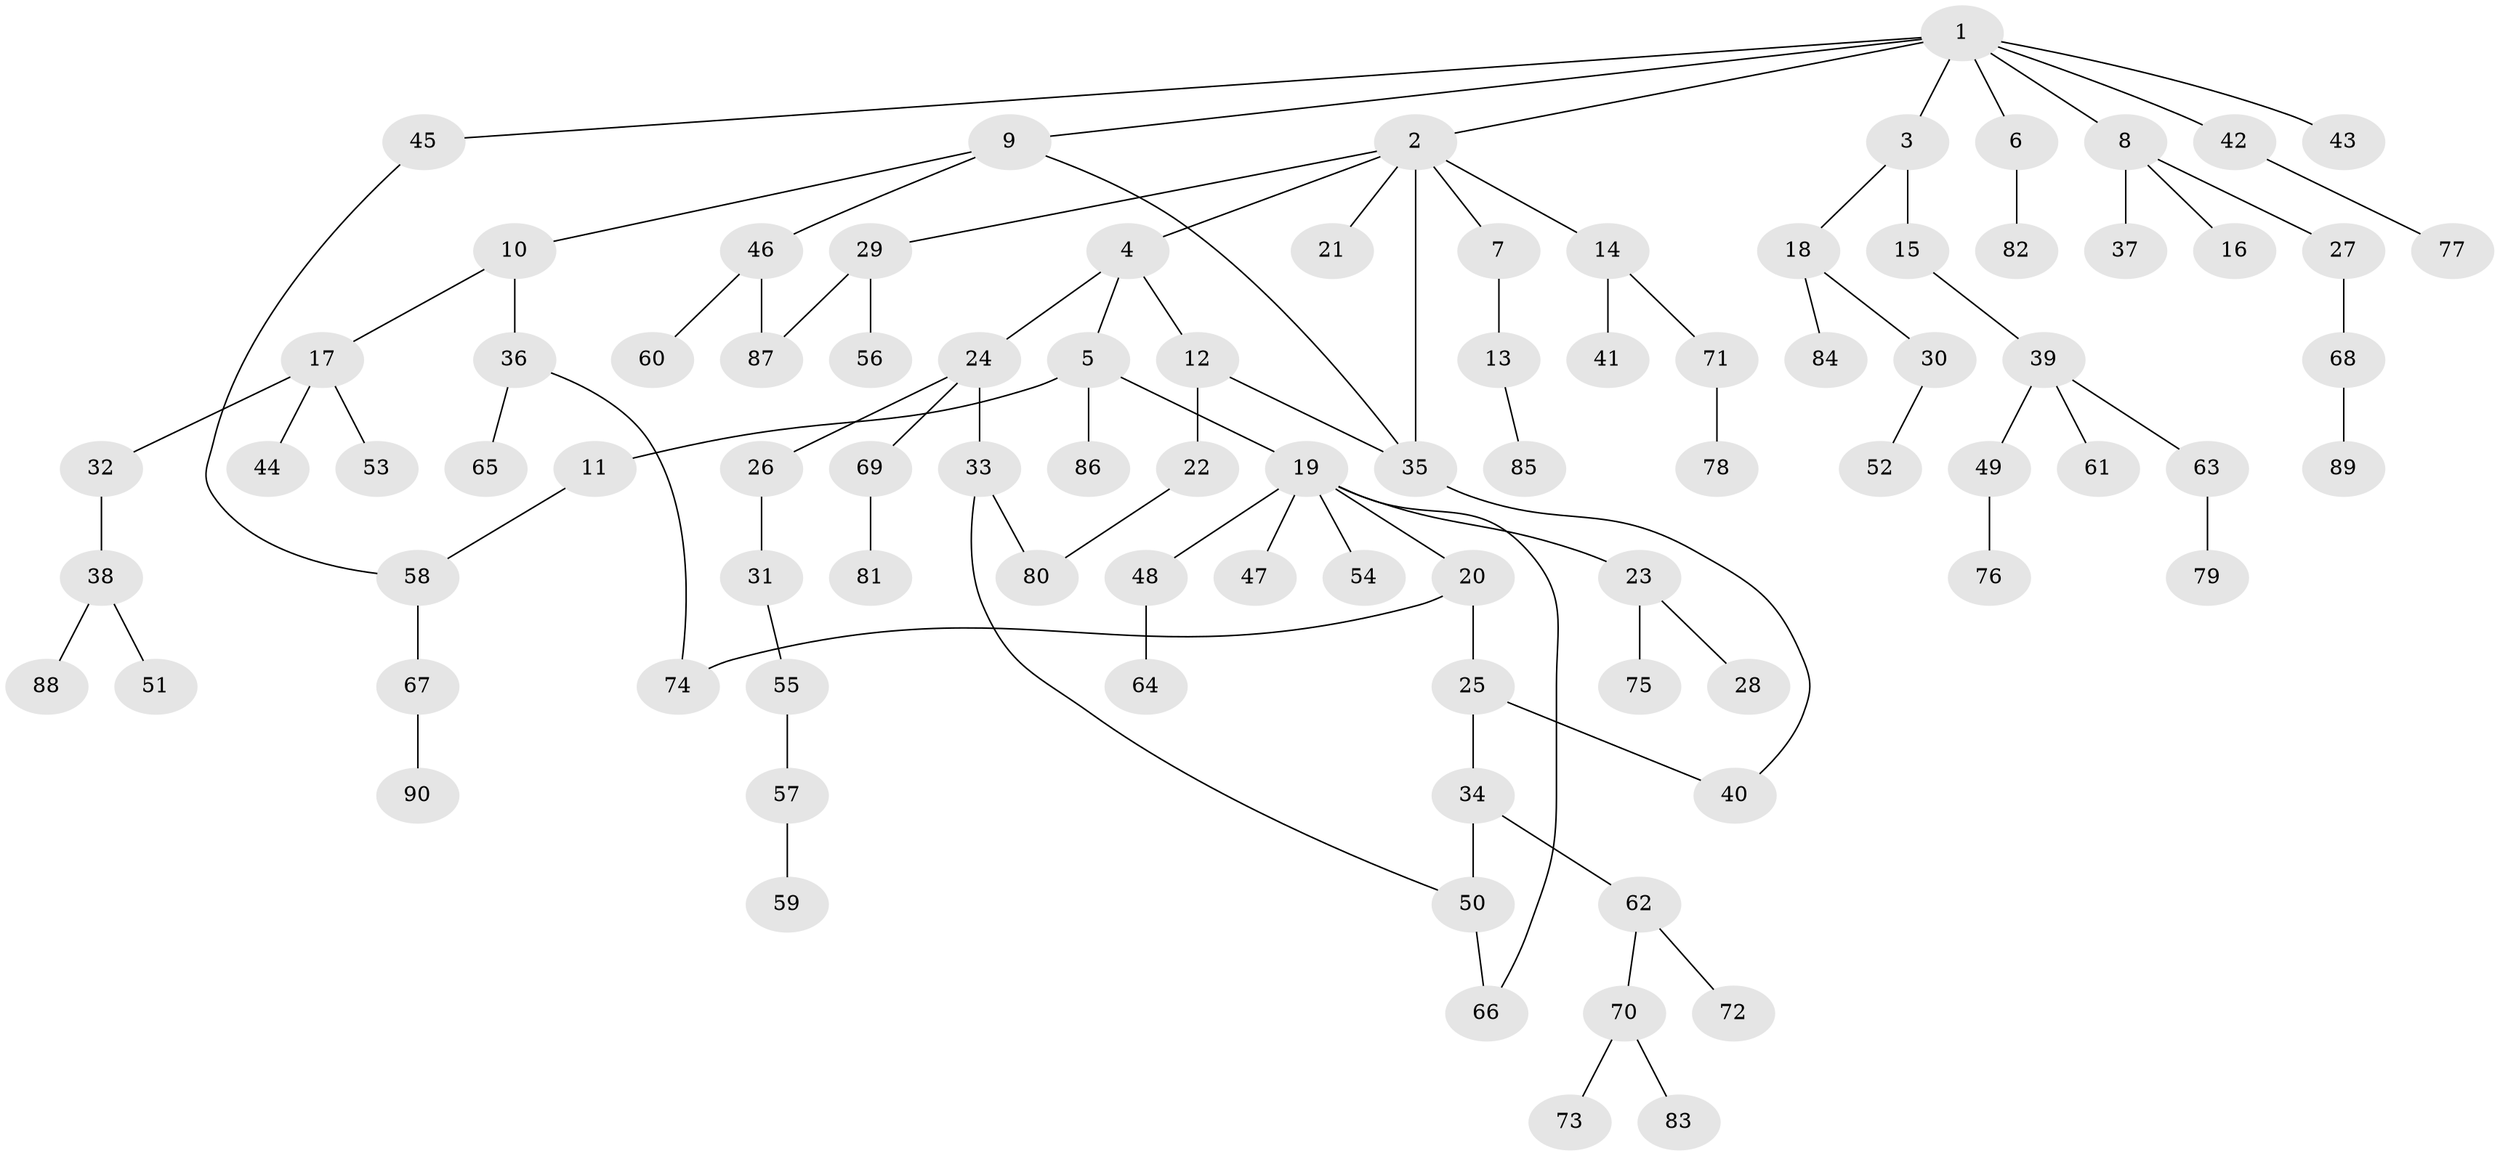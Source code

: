// Generated by graph-tools (version 1.1) at 2025/01/03/09/25 03:01:02]
// undirected, 90 vertices, 98 edges
graph export_dot {
graph [start="1"]
  node [color=gray90,style=filled];
  1;
  2;
  3;
  4;
  5;
  6;
  7;
  8;
  9;
  10;
  11;
  12;
  13;
  14;
  15;
  16;
  17;
  18;
  19;
  20;
  21;
  22;
  23;
  24;
  25;
  26;
  27;
  28;
  29;
  30;
  31;
  32;
  33;
  34;
  35;
  36;
  37;
  38;
  39;
  40;
  41;
  42;
  43;
  44;
  45;
  46;
  47;
  48;
  49;
  50;
  51;
  52;
  53;
  54;
  55;
  56;
  57;
  58;
  59;
  60;
  61;
  62;
  63;
  64;
  65;
  66;
  67;
  68;
  69;
  70;
  71;
  72;
  73;
  74;
  75;
  76;
  77;
  78;
  79;
  80;
  81;
  82;
  83;
  84;
  85;
  86;
  87;
  88;
  89;
  90;
  1 -- 2;
  1 -- 3;
  1 -- 6;
  1 -- 8;
  1 -- 9;
  1 -- 42;
  1 -- 43;
  1 -- 45;
  2 -- 4;
  2 -- 7;
  2 -- 14;
  2 -- 21;
  2 -- 29;
  2 -- 35;
  3 -- 15;
  3 -- 18;
  4 -- 5;
  4 -- 12;
  4 -- 24;
  5 -- 11;
  5 -- 19;
  5 -- 86;
  6 -- 82;
  7 -- 13;
  8 -- 16;
  8 -- 27;
  8 -- 37;
  9 -- 10;
  9 -- 35;
  9 -- 46;
  10 -- 17;
  10 -- 36;
  11 -- 58;
  12 -- 22;
  12 -- 35;
  13 -- 85;
  14 -- 41;
  14 -- 71;
  15 -- 39;
  17 -- 32;
  17 -- 44;
  17 -- 53;
  18 -- 30;
  18 -- 84;
  19 -- 20;
  19 -- 23;
  19 -- 47;
  19 -- 48;
  19 -- 54;
  19 -- 66;
  20 -- 25;
  20 -- 74;
  22 -- 80;
  23 -- 28;
  23 -- 75;
  24 -- 26;
  24 -- 33;
  24 -- 69;
  25 -- 34;
  25 -- 40;
  26 -- 31;
  27 -- 68;
  29 -- 56;
  29 -- 87;
  30 -- 52;
  31 -- 55;
  32 -- 38;
  33 -- 50;
  33 -- 80;
  34 -- 62;
  34 -- 50;
  35 -- 40;
  36 -- 65;
  36 -- 74;
  38 -- 51;
  38 -- 88;
  39 -- 49;
  39 -- 61;
  39 -- 63;
  42 -- 77;
  45 -- 58;
  46 -- 60;
  46 -- 87;
  48 -- 64;
  49 -- 76;
  50 -- 66;
  55 -- 57;
  57 -- 59;
  58 -- 67;
  62 -- 70;
  62 -- 72;
  63 -- 79;
  67 -- 90;
  68 -- 89;
  69 -- 81;
  70 -- 73;
  70 -- 83;
  71 -- 78;
}
